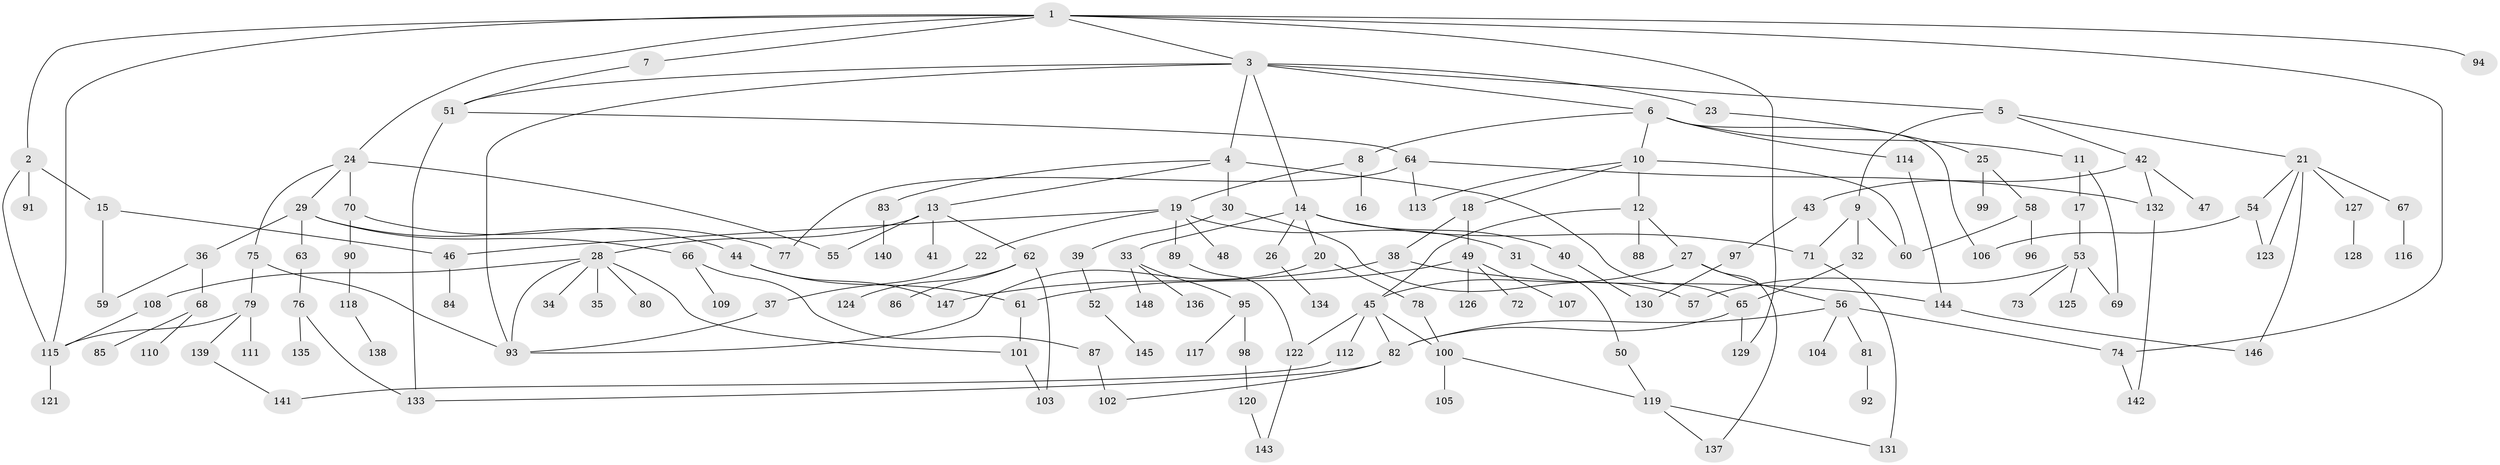 // coarse degree distribution, {6: 0.06542056074766354, 12: 0.009345794392523364, 7: 0.028037383177570093, 2: 0.2616822429906542, 3: 0.14953271028037382, 5: 0.07476635514018691, 4: 0.06542056074766354, 1: 0.32710280373831774, 8: 0.018691588785046728}
// Generated by graph-tools (version 1.1) at 2025/41/03/06/25 10:41:30]
// undirected, 148 vertices, 192 edges
graph export_dot {
graph [start="1"]
  node [color=gray90,style=filled];
  1;
  2;
  3;
  4;
  5;
  6;
  7;
  8;
  9;
  10;
  11;
  12;
  13;
  14;
  15;
  16;
  17;
  18;
  19;
  20;
  21;
  22;
  23;
  24;
  25;
  26;
  27;
  28;
  29;
  30;
  31;
  32;
  33;
  34;
  35;
  36;
  37;
  38;
  39;
  40;
  41;
  42;
  43;
  44;
  45;
  46;
  47;
  48;
  49;
  50;
  51;
  52;
  53;
  54;
  55;
  56;
  57;
  58;
  59;
  60;
  61;
  62;
  63;
  64;
  65;
  66;
  67;
  68;
  69;
  70;
  71;
  72;
  73;
  74;
  75;
  76;
  77;
  78;
  79;
  80;
  81;
  82;
  83;
  84;
  85;
  86;
  87;
  88;
  89;
  90;
  91;
  92;
  93;
  94;
  95;
  96;
  97;
  98;
  99;
  100;
  101;
  102;
  103;
  104;
  105;
  106;
  107;
  108;
  109;
  110;
  111;
  112;
  113;
  114;
  115;
  116;
  117;
  118;
  119;
  120;
  121;
  122;
  123;
  124;
  125;
  126;
  127;
  128;
  129;
  130;
  131;
  132;
  133;
  134;
  135;
  136;
  137;
  138;
  139;
  140;
  141;
  142;
  143;
  144;
  145;
  146;
  147;
  148;
  1 -- 2;
  1 -- 3;
  1 -- 7;
  1 -- 24;
  1 -- 74;
  1 -- 94;
  1 -- 115;
  1 -- 129;
  2 -- 15;
  2 -- 91;
  2 -- 115;
  3 -- 4;
  3 -- 5;
  3 -- 6;
  3 -- 14;
  3 -- 23;
  3 -- 93;
  3 -- 51;
  4 -- 13;
  4 -- 30;
  4 -- 65;
  4 -- 83;
  5 -- 9;
  5 -- 21;
  5 -- 42;
  6 -- 8;
  6 -- 10;
  6 -- 11;
  6 -- 106;
  6 -- 114;
  7 -- 51;
  8 -- 16;
  8 -- 19;
  9 -- 32;
  9 -- 60;
  9 -- 71;
  10 -- 12;
  10 -- 18;
  10 -- 113;
  10 -- 60;
  11 -- 17;
  11 -- 69;
  12 -- 27;
  12 -- 45;
  12 -- 88;
  13 -- 28;
  13 -- 41;
  13 -- 62;
  13 -- 55;
  14 -- 20;
  14 -- 26;
  14 -- 33;
  14 -- 40;
  14 -- 71;
  15 -- 59;
  15 -- 46;
  17 -- 53;
  18 -- 38;
  18 -- 49;
  19 -- 22;
  19 -- 31;
  19 -- 46;
  19 -- 48;
  19 -- 89;
  20 -- 78;
  20 -- 93;
  21 -- 54;
  21 -- 67;
  21 -- 123;
  21 -- 127;
  21 -- 146;
  22 -- 37;
  23 -- 25;
  24 -- 29;
  24 -- 55;
  24 -- 70;
  24 -- 75;
  25 -- 58;
  25 -- 99;
  26 -- 134;
  27 -- 56;
  27 -- 137;
  27 -- 45;
  28 -- 34;
  28 -- 35;
  28 -- 80;
  28 -- 101;
  28 -- 108;
  28 -- 93;
  29 -- 36;
  29 -- 44;
  29 -- 63;
  29 -- 66;
  30 -- 39;
  30 -- 57;
  31 -- 50;
  32 -- 65;
  33 -- 95;
  33 -- 136;
  33 -- 148;
  36 -- 68;
  36 -- 59;
  37 -- 93;
  38 -- 144;
  38 -- 147;
  39 -- 52;
  40 -- 130;
  42 -- 43;
  42 -- 47;
  42 -- 132;
  43 -- 97;
  44 -- 147;
  44 -- 61;
  45 -- 82;
  45 -- 100;
  45 -- 112;
  45 -- 122;
  46 -- 84;
  49 -- 61;
  49 -- 72;
  49 -- 107;
  49 -- 126;
  50 -- 119;
  51 -- 64;
  51 -- 133;
  52 -- 145;
  53 -- 69;
  53 -- 73;
  53 -- 125;
  53 -- 57;
  54 -- 123;
  54 -- 106;
  56 -- 81;
  56 -- 104;
  56 -- 74;
  56 -- 82;
  58 -- 96;
  58 -- 60;
  61 -- 101;
  62 -- 86;
  62 -- 124;
  62 -- 103;
  63 -- 76;
  64 -- 113;
  64 -- 132;
  64 -- 77;
  65 -- 82;
  65 -- 129;
  66 -- 87;
  66 -- 109;
  67 -- 116;
  68 -- 85;
  68 -- 110;
  70 -- 77;
  70 -- 90;
  71 -- 131;
  74 -- 142;
  75 -- 79;
  75 -- 93;
  76 -- 133;
  76 -- 135;
  78 -- 100;
  79 -- 111;
  79 -- 139;
  79 -- 115;
  81 -- 92;
  82 -- 133;
  82 -- 102;
  83 -- 140;
  87 -- 102;
  89 -- 122;
  90 -- 118;
  95 -- 98;
  95 -- 117;
  97 -- 130;
  98 -- 120;
  100 -- 105;
  100 -- 119;
  101 -- 103;
  108 -- 115;
  112 -- 141;
  114 -- 144;
  115 -- 121;
  118 -- 138;
  119 -- 131;
  119 -- 137;
  120 -- 143;
  122 -- 143;
  127 -- 128;
  132 -- 142;
  139 -- 141;
  144 -- 146;
}
